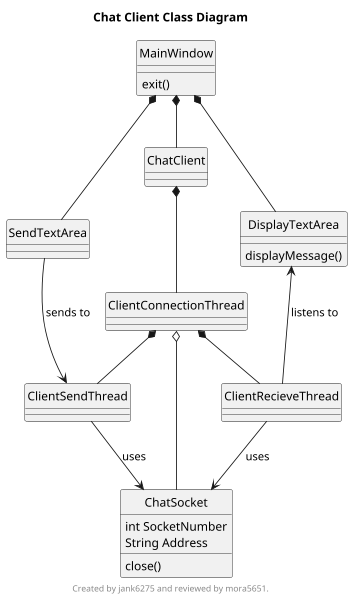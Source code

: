 @startuml
scale max 800*600
title Chat Client Class Diagram
footer 
Created by jank6275 and reviewed by mora5651.
endfooter
hide circle

MainWindow *-- ChatClient
MainWindow *-- DisplayTextArea
MainWindow *-- SendTextArea

ChatClient *-- ClientConnectionThread
DisplayTextArea <-- ClientRecieveThread : listens to
SendTextArea --> ClientSendThread : sends to

ClientConnectionThread o-- ChatSocket
ClientConnectionThread *-- ClientSendThread
ClientConnectionThread *-- ClientRecieveThread

ClientRecieveThread --> ChatSocket : uses
ClientSendThread --> ChatSocket : uses

class MainWindow {
    exit()
}

class DisplayTextArea {
    displayMessage()
}

class ChatSocket {
    int SocketNumber
    String Address
    close()
}

@enduml
